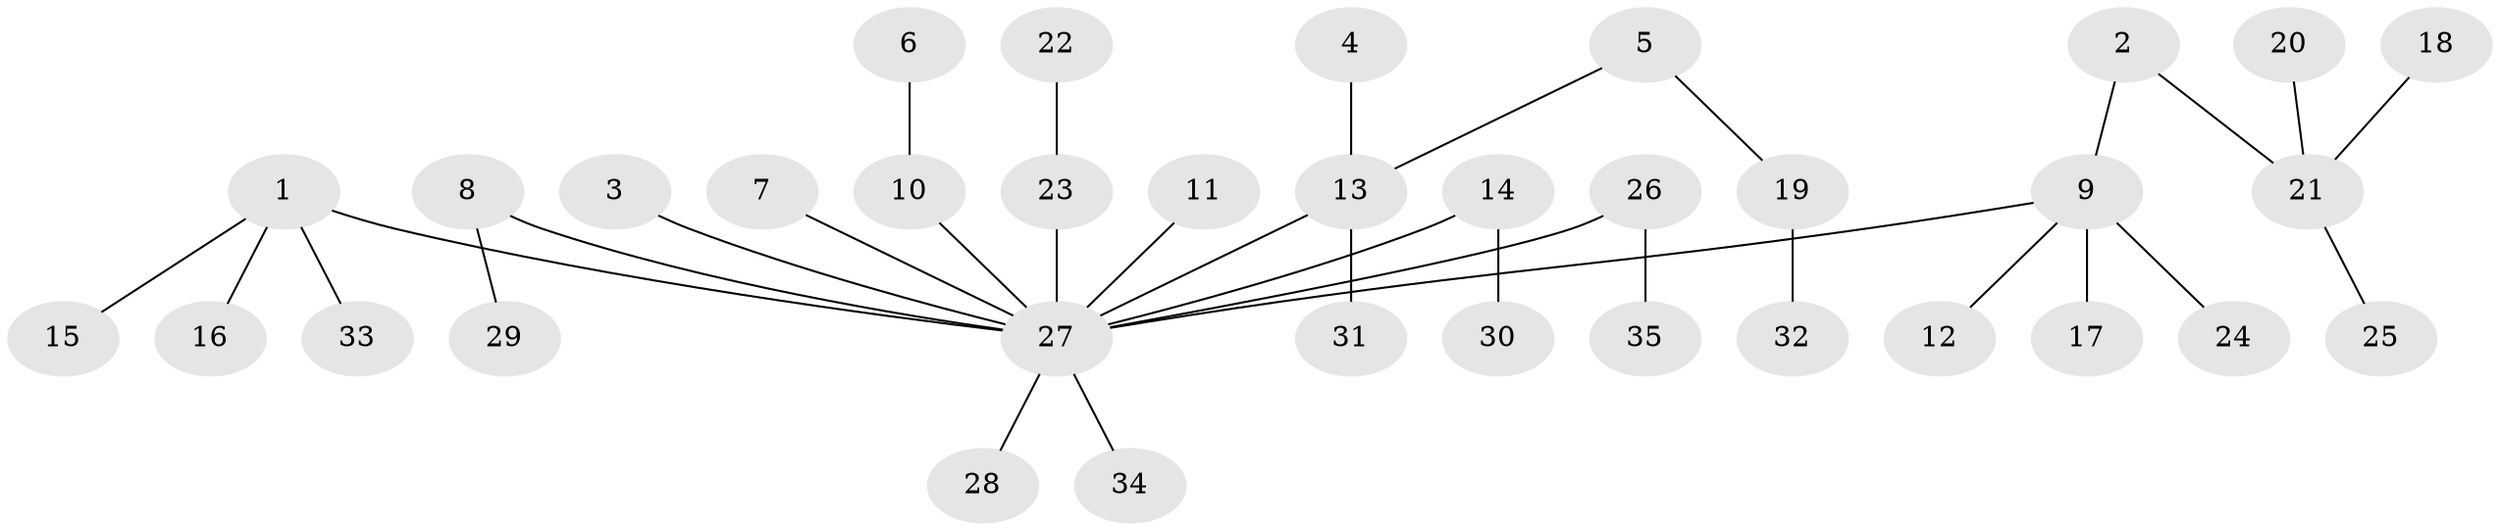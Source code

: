 // original degree distribution, {8: 0.014492753623188406, 5: 0.043478260869565216, 3: 0.08695652173913043, 4: 0.07246376811594203, 2: 0.30434782608695654, 1: 0.4782608695652174}
// Generated by graph-tools (version 1.1) at 2025/50/03/09/25 03:50:25]
// undirected, 35 vertices, 34 edges
graph export_dot {
graph [start="1"]
  node [color=gray90,style=filled];
  1;
  2;
  3;
  4;
  5;
  6;
  7;
  8;
  9;
  10;
  11;
  12;
  13;
  14;
  15;
  16;
  17;
  18;
  19;
  20;
  21;
  22;
  23;
  24;
  25;
  26;
  27;
  28;
  29;
  30;
  31;
  32;
  33;
  34;
  35;
  1 -- 15 [weight=1.0];
  1 -- 16 [weight=1.0];
  1 -- 27 [weight=1.0];
  1 -- 33 [weight=1.0];
  2 -- 9 [weight=1.0];
  2 -- 21 [weight=1.0];
  3 -- 27 [weight=1.0];
  4 -- 13 [weight=1.0];
  5 -- 13 [weight=1.0];
  5 -- 19 [weight=1.0];
  6 -- 10 [weight=1.0];
  7 -- 27 [weight=1.0];
  8 -- 27 [weight=1.0];
  8 -- 29 [weight=1.0];
  9 -- 12 [weight=1.0];
  9 -- 17 [weight=1.0];
  9 -- 24 [weight=1.0];
  9 -- 27 [weight=1.0];
  10 -- 27 [weight=1.0];
  11 -- 27 [weight=1.0];
  13 -- 27 [weight=1.0];
  13 -- 31 [weight=1.0];
  14 -- 27 [weight=1.0];
  14 -- 30 [weight=1.0];
  18 -- 21 [weight=1.0];
  19 -- 32 [weight=1.0];
  20 -- 21 [weight=1.0];
  21 -- 25 [weight=1.0];
  22 -- 23 [weight=1.0];
  23 -- 27 [weight=1.0];
  26 -- 27 [weight=1.0];
  26 -- 35 [weight=1.0];
  27 -- 28 [weight=1.0];
  27 -- 34 [weight=1.0];
}
